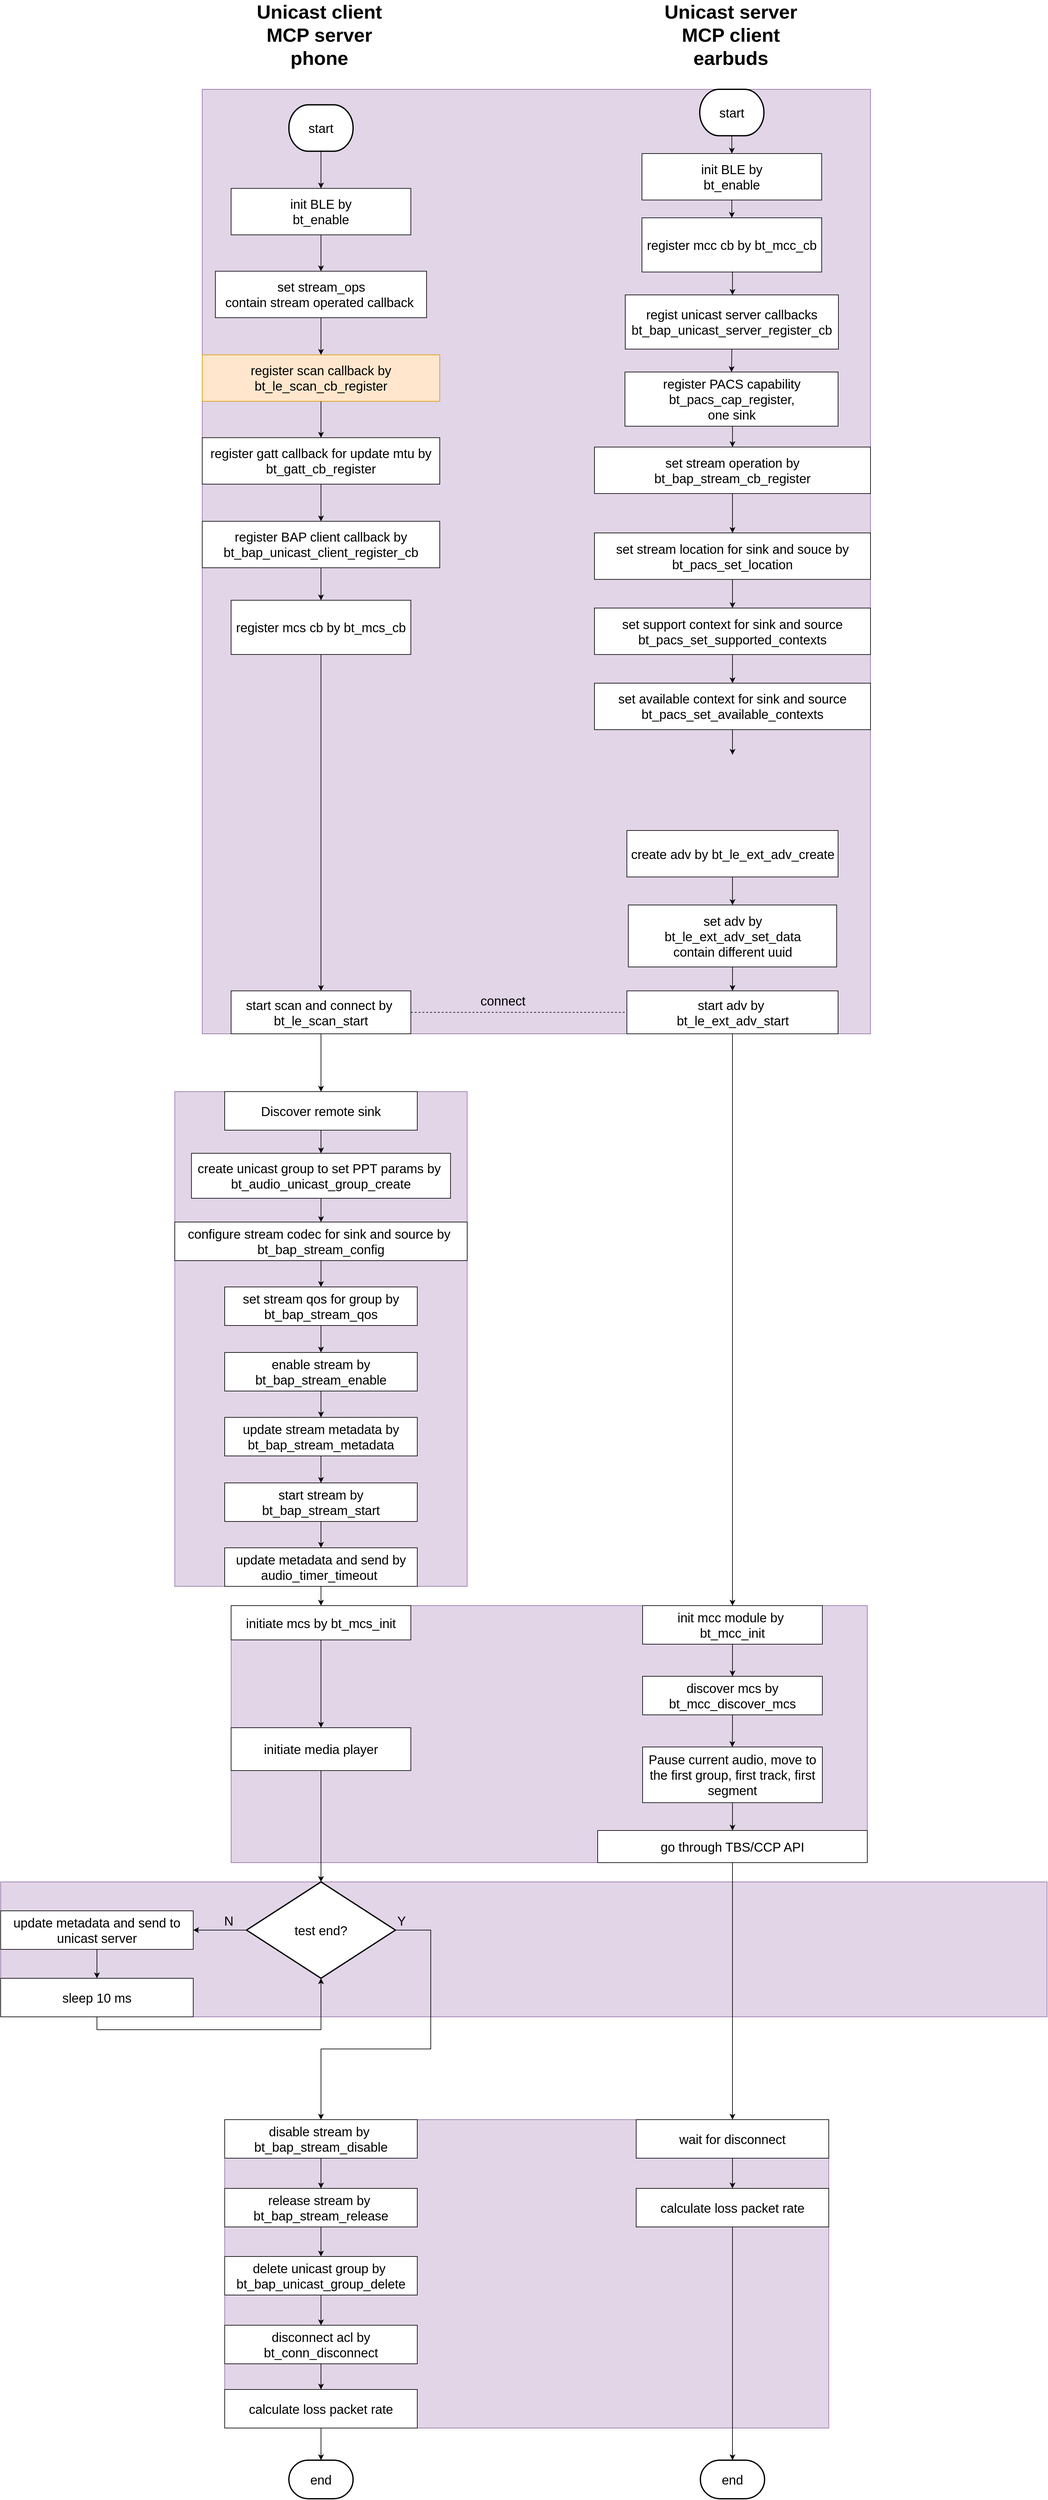 <mxfile version="13.0.3" type="device"><diagram id="6V0vG4a131WmX5Xf8ECd" name="Page-1"><mxGraphModel dx="541" dy="2125" grid="1" gridSize="10" guides="1" tooltips="1" connect="1" arrows="1" fold="1" page="1" pageScale="1" pageWidth="827" pageHeight="1169" math="0" shadow="0"><root><mxCell id="0"/><mxCell id="1" parent="0"/><mxCell id="rAM6rofMRzyBrqBFpTPd-2" value="&lt;b&gt;&lt;font style=&quot;font-size: 30px&quot;&gt;Unicast client&lt;br&gt;MCP server&lt;br&gt;phone&lt;br&gt;&lt;/font&gt;&lt;/b&gt;" style="text;html=1;align=center;verticalAlign=middle;resizable=0;points=[];autosize=1;fontSize=20;" parent="1" vertex="1"><mxGeometry x="414.5" y="-1150" width="210" height="90" as="geometry"/></mxCell><mxCell id="rAM6rofMRzyBrqBFpTPd-3" value="&lt;b&gt;&lt;font style=&quot;font-size: 30px&quot;&gt;Unicast server&lt;br&gt;MCP client&lt;br&gt;earbuds&lt;br&gt;&lt;/font&gt;&lt;/b&gt;" style="text;html=1;align=center;verticalAlign=middle;resizable=0;points=[];autosize=1;fontSize=20;" parent="1" vertex="1"><mxGeometry x="1050.5" y="-1150" width="220" height="90" as="geometry"/></mxCell><mxCell id="rAM6rofMRzyBrqBFpTPd-4" value="" style="edgeStyle=orthogonalEdgeStyle;rounded=0;orthogonalLoop=1;jettySize=auto;html=1;startArrow=none;startFill=0;endArrow=classic;endFill=1;fontSize=20;" parent="1" source="rAM6rofMRzyBrqBFpTPd-8" target="rAM6rofMRzyBrqBFpTPd-50" edge="1"><mxGeometry relative="1" as="geometry"/></mxCell><mxCell id="rAM6rofMRzyBrqBFpTPd-6" style="edgeStyle=orthogonalEdgeStyle;rounded=0;orthogonalLoop=1;jettySize=auto;html=1;exitX=0.5;exitY=1;exitDx=0;exitDy=0;entryX=0.5;entryY=0;entryDx=0;entryDy=0;startArrow=none;startFill=0;endArrow=classic;endFill=1;fontSize=20;" parent="1" source="rAM6rofMRzyBrqBFpTPd-9" target="rAM6rofMRzyBrqBFpTPd-78" edge="1"><mxGeometry relative="1" as="geometry"/></mxCell><mxCell id="rAM6rofMRzyBrqBFpTPd-7" value="" style="group;fillColor=#e1d5e7;strokeColor=#9673a6;" parent="1" vertex="1" connectable="0"><mxGeometry x="338" y="-1020" width="1041" height="1470" as="geometry"/></mxCell><mxCell id="rAM6rofMRzyBrqBFpTPd-8" value="start scan and connect by&amp;nbsp;&lt;br&gt;bt_le_scan_start" style="rounded=0;whiteSpace=wrap;html=1;fontSize=20;" parent="rAM6rofMRzyBrqBFpTPd-7" vertex="1"><mxGeometry x="45" y="1403.182" width="280" height="66.818" as="geometry"/></mxCell><mxCell id="rAM6rofMRzyBrqBFpTPd-9" value="start adv by&amp;nbsp;&lt;br&gt;bt_le_ext_adv_start" style="rounded=0;whiteSpace=wrap;html=1;fontSize=20;" parent="rAM6rofMRzyBrqBFpTPd-7" vertex="1"><mxGeometry x="661.5" y="1403.182" width="329" height="66.818" as="geometry"/></mxCell><mxCell id="rAM6rofMRzyBrqBFpTPd-10" value="" style="endArrow=none;dashed=1;html=1;entryX=0;entryY=0.5;entryDx=0;entryDy=0;" parent="rAM6rofMRzyBrqBFpTPd-7" source="rAM6rofMRzyBrqBFpTPd-8" target="rAM6rofMRzyBrqBFpTPd-9" edge="1"><mxGeometry width="50" height="50" relative="1" as="geometry"><mxPoint x="281.0" y="830.189" as="sourcePoint"/><mxPoint x="331.0" y="769.943" as="targetPoint"/></mxGeometry></mxCell><mxCell id="rAM6rofMRzyBrqBFpTPd-11" value="connect" style="text;html=1;align=center;verticalAlign=middle;resizable=0;points=[];autosize=1;fontSize=20;" parent="rAM6rofMRzyBrqBFpTPd-7" vertex="1"><mxGeometry x="423.0" y="1403.178" width="90" height="30" as="geometry"/></mxCell><mxCell id="rAM6rofMRzyBrqBFpTPd-12" value="" style="group" parent="rAM6rofMRzyBrqBFpTPd-7" vertex="1" connectable="0"><mxGeometry y="24.098" width="370.0" height="855.492" as="geometry"/></mxCell><mxCell id="rAM6rofMRzyBrqBFpTPd-13" value="register mcs cb by&amp;nbsp;bt_mcs_cb&lt;span style=&quot;font-family: monospace ; font-size: 0px&quot;&gt;%3CmxGraphModel%3E%3Croot%3E%3CmxCell%20id%3D%220%22%2F%3E%3CmxCell%20id%3D%221%22%20parent%3D%220%22%2F%3E%3CmxCell%20id%3D%222%22%20value%3D%22register%20connect%20cb%20by%26lt%3Bbr%26gt%3Bbt_conn_cb_register%22%20style%3D%22rounded%3D0%3BwhiteSpace%3Dwrap%3Bhtml%3D1%3BfontSize%3D20%3B%22%20vertex%3D%221%22%20parent%3D%221%22%3E%3CmxGeometry%20x%3D%221100%22%20y%3D%22190%22%20width%3D%22280%22%20height%3D%2270%22%20as%3D%22geometry%22%2F%3E%3C%2FmxCell%3E%3C%2Froot%3E%3C%2FmxGraphModel%3E&lt;/span&gt;" style="rounded=0;whiteSpace=wrap;html=1;fontSize=20;" parent="rAM6rofMRzyBrqBFpTPd-12" vertex="1"><mxGeometry x="45.0" y="771.148" width="280.0" height="84.344" as="geometry"/></mxCell><mxCell id="rAM6rofMRzyBrqBFpTPd-14" value="" style="edgeStyle=orthogonalEdgeStyle;rounded=0;orthogonalLoop=1;jettySize=auto;html=1;startArrow=none;startFill=0;endArrow=classic;endFill=1;fontSize=20;" parent="rAM6rofMRzyBrqBFpTPd-12" source="rAM6rofMRzyBrqBFpTPd-15" target="rAM6rofMRzyBrqBFpTPd-19" edge="1"><mxGeometry relative="1" as="geometry"/></mxCell><mxCell id="rAM6rofMRzyBrqBFpTPd-15" value="start" style="strokeWidth=2;html=1;shape=mxgraph.flowchart.terminator;whiteSpace=wrap;fontSize=20;" parent="rAM6rofMRzyBrqBFpTPd-12" vertex="1"><mxGeometry x="135.0" width="100.0" height="72.295" as="geometry"/></mxCell><mxCell id="rAM6rofMRzyBrqBFpTPd-16" value="" style="edgeStyle=orthogonalEdgeStyle;rounded=0;orthogonalLoop=1;jettySize=auto;html=1;startArrow=none;startFill=0;endArrow=classic;endFill=1;fontSize=20;" parent="rAM6rofMRzyBrqBFpTPd-12" source="rAM6rofMRzyBrqBFpTPd-17" target="rAM6rofMRzyBrqBFpTPd-23" edge="1"><mxGeometry relative="1" as="geometry"/></mxCell><mxCell id="rAM6rofMRzyBrqBFpTPd-17" value="register scan callback by&lt;br&gt;bt_le_scan_cb_register" style="rounded=0;whiteSpace=wrap;html=1;fontSize=20;fillColor=#ffe6cc;strokeColor=#d79b00;" parent="rAM6rofMRzyBrqBFpTPd-12" vertex="1"><mxGeometry x="9.592e-14" y="389.189" width="370.0" height="72.295" as="geometry"/></mxCell><mxCell id="rAM6rofMRzyBrqBFpTPd-18" value="" style="edgeStyle=orthogonalEdgeStyle;rounded=0;orthogonalLoop=1;jettySize=auto;html=1;startArrow=none;startFill=0;endArrow=classic;endFill=1;fontSize=20;" parent="rAM6rofMRzyBrqBFpTPd-12" source="rAM6rofMRzyBrqBFpTPd-19" target="rAM6rofMRzyBrqBFpTPd-21" edge="1"><mxGeometry relative="1" as="geometry"/></mxCell><mxCell id="rAM6rofMRzyBrqBFpTPd-19" value="init BLE by&lt;br&gt;bt_enable" style="rounded=0;whiteSpace=wrap;html=1;fontSize=20;" parent="rAM6rofMRzyBrqBFpTPd-12" vertex="1"><mxGeometry x="45.0" y="130.131" width="280.0" height="72.295" as="geometry"/></mxCell><mxCell id="rAM6rofMRzyBrqBFpTPd-20" value="" style="edgeStyle=orthogonalEdgeStyle;rounded=0;orthogonalLoop=1;jettySize=auto;html=1;startArrow=none;startFill=0;endArrow=classic;endFill=1;fontSize=20;" parent="rAM6rofMRzyBrqBFpTPd-12" source="rAM6rofMRzyBrqBFpTPd-21" target="rAM6rofMRzyBrqBFpTPd-17" edge="1"><mxGeometry relative="1" as="geometry"/></mxCell><mxCell id="rAM6rofMRzyBrqBFpTPd-21" value="set stream_ops&lt;br&gt;contain stream operated callback&amp;nbsp;" style="rounded=0;whiteSpace=wrap;html=1;fontSize=20;" parent="rAM6rofMRzyBrqBFpTPd-12" vertex="1"><mxGeometry x="20.5" y="259.057" width="329.0" height="72.295" as="geometry"/></mxCell><mxCell id="rAM6rofMRzyBrqBFpTPd-22" value="" style="edgeStyle=orthogonalEdgeStyle;rounded=0;orthogonalLoop=1;jettySize=auto;html=1;startArrow=none;startFill=0;endArrow=classic;endFill=1;fontSize=20;" parent="rAM6rofMRzyBrqBFpTPd-12" source="rAM6rofMRzyBrqBFpTPd-23" target="rAM6rofMRzyBrqBFpTPd-25" edge="1"><mxGeometry relative="1" as="geometry"/></mxCell><mxCell id="rAM6rofMRzyBrqBFpTPd-23" value="register gatt callback for update mtu by&lt;br&gt;bt_gatt_cb_register" style="rounded=0;whiteSpace=wrap;html=1;fontSize=20;" parent="rAM6rofMRzyBrqBFpTPd-12" vertex="1"><mxGeometry x="9.592e-14" y="518.115" width="370.0" height="72.295" as="geometry"/></mxCell><mxCell id="rAM6rofMRzyBrqBFpTPd-24" value="" style="edgeStyle=orthogonalEdgeStyle;rounded=0;orthogonalLoop=1;jettySize=auto;html=1;startArrow=none;startFill=0;endArrow=classic;endFill=1;fontSize=20;" parent="rAM6rofMRzyBrqBFpTPd-12" source="rAM6rofMRzyBrqBFpTPd-25" target="rAM6rofMRzyBrqBFpTPd-13" edge="1"><mxGeometry relative="1" as="geometry"/></mxCell><mxCell id="rAM6rofMRzyBrqBFpTPd-25" value="register BAP client callback by&lt;br&gt;bt_bap_unicast_client_register_cb" style="rounded=0;whiteSpace=wrap;html=1;fontSize=20;" parent="rAM6rofMRzyBrqBFpTPd-12" vertex="1"><mxGeometry y="648.246" width="370.0" height="72.295" as="geometry"/></mxCell><mxCell id="rAM6rofMRzyBrqBFpTPd-26" value="init BLE by&lt;br&gt;bt_enable" style="rounded=0;whiteSpace=wrap;html=1;fontSize=20;" parent="rAM6rofMRzyBrqBFpTPd-7" vertex="1"><mxGeometry x="685" y="99.996" width="280.0" height="72.295" as="geometry"/></mxCell><mxCell id="rAM6rofMRzyBrqBFpTPd-27" value="register mcc cb by&amp;nbsp;bt_mcc_cb&lt;span style=&quot;font-family: monospace ; font-size: 0px&quot;&gt;%3CmxGraphModel%3E%3Croot%3E%3CmxCell%20id%3D%220%22%2F%3E%3CmxCell%20id%3D%221%22%20parent%3D%220%22%2F%3E%3CmxCell%20id%3D%222%22%20value%3D%22register%20connect%20cb%20by%26lt%3Bbr%26gt%3Bbt_conn_cb_register%22%20style%3D%22rounded%3D0%3BwhiteSpace%3Dwrap%3Bhtml%3D1%3BfontSize%3D20%3B%22%20vertex%3D%221%22%20parent%3D%221%22%3E%3CmxGeometry%20x%3D%221100%22%20y%3D%22190%22%20width%3D%22280%22%20height%3D%2270%22%20as%3D%22geometry%22%2F%3E%3C%2FmxCell%3E%3C%2Froot%3E%3C%2FmxGraphModel%3E&lt;/span&gt;" style="rounded=0;whiteSpace=wrap;html=1;fontSize=20;" parent="rAM6rofMRzyBrqBFpTPd-7" vertex="1"><mxGeometry x="685.0" y="200.003" width="280.0" height="84.344" as="geometry"/></mxCell><mxCell id="rAM6rofMRzyBrqBFpTPd-28" value="" style="edgeStyle=orthogonalEdgeStyle;rounded=0;orthogonalLoop=1;jettySize=auto;html=1;startArrow=none;startFill=0;endArrow=classic;endFill=1;fontSize=20;" parent="rAM6rofMRzyBrqBFpTPd-7" source="rAM6rofMRzyBrqBFpTPd-26" target="rAM6rofMRzyBrqBFpTPd-27" edge="1"><mxGeometry relative="1" as="geometry"/></mxCell><mxCell id="rAM6rofMRzyBrqBFpTPd-29" value="" style="edgeStyle=orthogonalEdgeStyle;rounded=0;orthogonalLoop=1;jettySize=auto;html=1;startArrow=none;startFill=0;endArrow=classic;endFill=1;fontSize=20;" parent="rAM6rofMRzyBrqBFpTPd-7" source="rAM6rofMRzyBrqBFpTPd-30" target="rAM6rofMRzyBrqBFpTPd-26" edge="1"><mxGeometry relative="1" as="geometry"/></mxCell><mxCell id="rAM6rofMRzyBrqBFpTPd-30" value="start" style="strokeWidth=2;html=1;shape=mxgraph.flowchart.terminator;whiteSpace=wrap;fontSize=20;" parent="rAM6rofMRzyBrqBFpTPd-7" vertex="1"><mxGeometry x="775.0" width="100.0" height="72.295" as="geometry"/></mxCell><mxCell id="rAM6rofMRzyBrqBFpTPd-31" value="set stream location for sink and souce by&lt;br&gt;bt_pacs_set_location" style="rounded=0;whiteSpace=wrap;html=1;fontSize=20;" parent="rAM6rofMRzyBrqBFpTPd-7" vertex="1"><mxGeometry x="611" y="690.453" width="430.0" height="72.295" as="geometry"/></mxCell><mxCell id="rAM6rofMRzyBrqBFpTPd-32" value="set support context for sink and source&lt;br&gt;bt_pacs_set_supported_contexts" style="rounded=0;whiteSpace=wrap;html=1;fontSize=20;" parent="rAM6rofMRzyBrqBFpTPd-7" vertex="1"><mxGeometry x="611" y="807.39" width="430.0" height="72.295" as="geometry"/></mxCell><mxCell id="rAM6rofMRzyBrqBFpTPd-33" value="" style="edgeStyle=orthogonalEdgeStyle;rounded=0;orthogonalLoop=1;jettySize=auto;html=1;startArrow=none;startFill=0;endArrow=classic;endFill=1;fontSize=20;" parent="rAM6rofMRzyBrqBFpTPd-7" source="rAM6rofMRzyBrqBFpTPd-31" target="rAM6rofMRzyBrqBFpTPd-32" edge="1"><mxGeometry relative="1" as="geometry"/></mxCell><mxCell id="rAM6rofMRzyBrqBFpTPd-35" value="create adv by bt_le_ext_adv_create" style="rounded=0;whiteSpace=wrap;html=1;fontSize=20;" parent="rAM6rofMRzyBrqBFpTPd-7" vertex="1"><mxGeometry x="661.5" y="1153.584" width="329.0" height="72.295" as="geometry"/></mxCell><mxCell id="rAM6rofMRzyBrqBFpTPd-37" value="" style="edgeStyle=orthogonalEdgeStyle;rounded=0;orthogonalLoop=1;jettySize=auto;html=1;startArrow=none;startFill=0;endArrow=classic;endFill=1;fontSize=20;" parent="rAM6rofMRzyBrqBFpTPd-7" source="rAM6rofMRzyBrqBFpTPd-38" target="rAM6rofMRzyBrqBFpTPd-9" edge="1"><mxGeometry relative="1" as="geometry"/></mxCell><mxCell id="rAM6rofMRzyBrqBFpTPd-38" value="set adv by&lt;br&gt;bt_le_ext_adv_set_data&lt;br&gt;contain different uuid" style="rounded=0;whiteSpace=wrap;html=1;fontSize=20;" parent="rAM6rofMRzyBrqBFpTPd-7" vertex="1"><mxGeometry x="663.75" y="1269.541" width="324.5" height="96.393" as="geometry"/></mxCell><mxCell id="rAM6rofMRzyBrqBFpTPd-39" value="" style="edgeStyle=orthogonalEdgeStyle;rounded=0;orthogonalLoop=1;jettySize=auto;html=1;startArrow=none;startFill=0;endArrow=classic;endFill=1;fontSize=20;" parent="rAM6rofMRzyBrqBFpTPd-7" source="rAM6rofMRzyBrqBFpTPd-35" target="rAM6rofMRzyBrqBFpTPd-38" edge="1"><mxGeometry relative="1" as="geometry"/></mxCell><mxCell id="rAM6rofMRzyBrqBFpTPd-40" value="regist unicast server callbacks&lt;br&gt;bt_bap_unicast_server_register_cb" style="rounded=0;whiteSpace=wrap;html=1;fontSize=20;" parent="rAM6rofMRzyBrqBFpTPd-7" vertex="1"><mxGeometry x="659.0" y="319.996" width="332.0" height="84.344" as="geometry"/></mxCell><mxCell id="rAM6rofMRzyBrqBFpTPd-42" value="" style="edgeStyle=orthogonalEdgeStyle;rounded=0;orthogonalLoop=1;jettySize=auto;html=1;startArrow=none;startFill=0;endArrow=classic;endFill=1;fontSize=20;" parent="rAM6rofMRzyBrqBFpTPd-7" source="rAM6rofMRzyBrqBFpTPd-43" edge="1"><mxGeometry relative="1" as="geometry"><mxPoint x="826" y="1035.687" as="targetPoint"/></mxGeometry></mxCell><mxCell id="rAM6rofMRzyBrqBFpTPd-43" value="set available context for sink and source&lt;br&gt;bt_pacs_set_available_contexts" style="rounded=0;whiteSpace=wrap;html=1;fontSize=20;" parent="rAM6rofMRzyBrqBFpTPd-7" vertex="1"><mxGeometry x="611" y="924.318" width="430.0" height="72.295" as="geometry"/></mxCell><mxCell id="rAM6rofMRzyBrqBFpTPd-44" value="" style="edgeStyle=orthogonalEdgeStyle;rounded=0;orthogonalLoop=1;jettySize=auto;html=1;startArrow=none;startFill=0;endArrow=classic;endFill=1;fontSize=20;" parent="rAM6rofMRzyBrqBFpTPd-7" source="rAM6rofMRzyBrqBFpTPd-32" target="rAM6rofMRzyBrqBFpTPd-43" edge="1"><mxGeometry relative="1" as="geometry"/></mxCell><mxCell id="rAM6rofMRzyBrqBFpTPd-45" value="" style="edgeStyle=orthogonalEdgeStyle;rounded=0;orthogonalLoop=1;jettySize=auto;html=1;startArrow=none;startFill=0;endArrow=classic;endFill=1;fontSize=20;" parent="rAM6rofMRzyBrqBFpTPd-7" source="rAM6rofMRzyBrqBFpTPd-46" target="rAM6rofMRzyBrqBFpTPd-31" edge="1"><mxGeometry relative="1" as="geometry"/></mxCell><mxCell id="rAM6rofMRzyBrqBFpTPd-46" value="set stream operation by&lt;br&gt;bt_bap_stream_cb_register" style="rounded=0;whiteSpace=wrap;html=1;fontSize=20;" parent="rAM6rofMRzyBrqBFpTPd-7" vertex="1"><mxGeometry x="611" y="556.821" width="430.0" height="72.295" as="geometry"/></mxCell><mxCell id="rAM6rofMRzyBrqBFpTPd-48" style="edgeStyle=orthogonalEdgeStyle;rounded=0;orthogonalLoop=1;jettySize=auto;html=1;entryX=0.5;entryY=0;entryDx=0;entryDy=0;startArrow=none;startFill=0;endArrow=classic;endFill=1;fontSize=20;" parent="rAM6rofMRzyBrqBFpTPd-7" source="rAM6rofMRzyBrqBFpTPd-13" target="rAM6rofMRzyBrqBFpTPd-8" edge="1"><mxGeometry relative="1" as="geometry"/></mxCell><mxCell id="0F350DFxm7mKAjNofVzn-2" style="edgeStyle=orthogonalEdgeStyle;rounded=0;orthogonalLoop=1;jettySize=auto;html=1;exitX=0.5;exitY=1;exitDx=0;exitDy=0;entryX=0.5;entryY=0;entryDx=0;entryDy=0;" edge="1" parent="rAM6rofMRzyBrqBFpTPd-7" source="rAM6rofMRzyBrqBFpTPd-164" target="rAM6rofMRzyBrqBFpTPd-46"><mxGeometry relative="1" as="geometry"/></mxCell><mxCell id="rAM6rofMRzyBrqBFpTPd-164" value="register PACS capability&lt;br&gt;bt_pacs_cap_register,&lt;br&gt;one sink" style="rounded=0;whiteSpace=wrap;html=1;fontSize=20;" parent="rAM6rofMRzyBrqBFpTPd-7" vertex="1"><mxGeometry x="658.5" y="440.005" width="332.0" height="84.344" as="geometry"/></mxCell><mxCell id="rAM6rofMRzyBrqBFpTPd-49" value="" style="group;fillColor=#e1d5e7;strokeColor=#9673a6;" parent="1" vertex="1" connectable="0"><mxGeometry x="295.25" y="540" width="455.5" height="770" as="geometry"/></mxCell><mxCell id="rAM6rofMRzyBrqBFpTPd-50" value="&lt;span style=&quot;text-align: left&quot;&gt;Discover remote sink&lt;br&gt;&lt;/span&gt;" style="rounded=0;whiteSpace=wrap;html=1;fontSize=20;" parent="rAM6rofMRzyBrqBFpTPd-49" vertex="1"><mxGeometry x="77.75" width="300" height="60" as="geometry"/></mxCell><mxCell id="rAM6rofMRzyBrqBFpTPd-51" value="&lt;span style=&quot;text-align: left&quot;&gt;configure stream codec for sink and source by&amp;nbsp;&lt;br&gt;bt_bap_stream_config&lt;br&gt;&lt;/span&gt;" style="rounded=0;whiteSpace=wrap;html=1;fontSize=20;" parent="rAM6rofMRzyBrqBFpTPd-49" vertex="1"><mxGeometry y="203" width="455.5" height="60" as="geometry"/></mxCell><mxCell id="rAM6rofMRzyBrqBFpTPd-52" value="" style="edgeStyle=orthogonalEdgeStyle;rounded=0;orthogonalLoop=1;jettySize=auto;html=1;startArrow=none;startFill=0;endArrow=classic;endFill=1;fontSize=20;" parent="rAM6rofMRzyBrqBFpTPd-49" source="rAM6rofMRzyBrqBFpTPd-53" target="rAM6rofMRzyBrqBFpTPd-51" edge="1"><mxGeometry relative="1" as="geometry"/></mxCell><mxCell id="rAM6rofMRzyBrqBFpTPd-53" value="&lt;span style=&quot;text-align: left&quot;&gt;create unicast group to set PPT params by&amp;nbsp;&lt;br&gt;bt_audio_unicast_group_create&lt;br&gt;&lt;/span&gt;" style="rounded=0;whiteSpace=wrap;html=1;fontSize=20;" parent="rAM6rofMRzyBrqBFpTPd-49" vertex="1"><mxGeometry x="26.0" y="96" width="403.5" height="70" as="geometry"/></mxCell><mxCell id="rAM6rofMRzyBrqBFpTPd-54" value="" style="edgeStyle=orthogonalEdgeStyle;rounded=0;orthogonalLoop=1;jettySize=auto;html=1;startArrow=none;startFill=0;endArrow=classic;endFill=1;fontSize=20;" parent="rAM6rofMRzyBrqBFpTPd-49" source="rAM6rofMRzyBrqBFpTPd-50" target="rAM6rofMRzyBrqBFpTPd-53" edge="1"><mxGeometry relative="1" as="geometry"/></mxCell><mxCell id="rAM6rofMRzyBrqBFpTPd-55" value="&lt;span style=&quot;text-align: left&quot;&gt;set stream qos for group by&lt;br&gt;bt_bap_stream_qos&lt;br&gt;&lt;/span&gt;" style="rounded=0;whiteSpace=wrap;html=1;fontSize=20;" parent="rAM6rofMRzyBrqBFpTPd-49" vertex="1"><mxGeometry x="77.75" y="304" width="300" height="60" as="geometry"/></mxCell><mxCell id="rAM6rofMRzyBrqBFpTPd-56" value="" style="edgeStyle=orthogonalEdgeStyle;rounded=0;orthogonalLoop=1;jettySize=auto;html=1;startArrow=none;startFill=0;endArrow=classic;endFill=1;fontSize=20;" parent="rAM6rofMRzyBrqBFpTPd-49" source="rAM6rofMRzyBrqBFpTPd-51" target="rAM6rofMRzyBrqBFpTPd-55" edge="1"><mxGeometry relative="1" as="geometry"/></mxCell><mxCell id="rAM6rofMRzyBrqBFpTPd-57" value="&lt;span style=&quot;text-align: left&quot;&gt;enable stream by&lt;br&gt;bt_bap_stream_enable&lt;br&gt;&lt;/span&gt;" style="rounded=0;whiteSpace=wrap;html=1;fontSize=20;" parent="rAM6rofMRzyBrqBFpTPd-49" vertex="1"><mxGeometry x="77.75" y="406" width="300" height="60" as="geometry"/></mxCell><mxCell id="rAM6rofMRzyBrqBFpTPd-58" value="" style="edgeStyle=orthogonalEdgeStyle;rounded=0;orthogonalLoop=1;jettySize=auto;html=1;startArrow=none;startFill=0;endArrow=classic;endFill=1;fontSize=20;" parent="rAM6rofMRzyBrqBFpTPd-49" source="rAM6rofMRzyBrqBFpTPd-55" target="rAM6rofMRzyBrqBFpTPd-57" edge="1"><mxGeometry relative="1" as="geometry"/></mxCell><mxCell id="rAM6rofMRzyBrqBFpTPd-59" value="&lt;span style=&quot;text-align: left&quot;&gt;start stream by&lt;br&gt;bt_bap_stream_start&lt;br&gt;&lt;/span&gt;" style="rounded=0;whiteSpace=wrap;html=1;fontSize=20;" parent="rAM6rofMRzyBrqBFpTPd-49" vertex="1"><mxGeometry x="77.75" y="609" width="300" height="60" as="geometry"/></mxCell><mxCell id="rAM6rofMRzyBrqBFpTPd-60" value="&lt;span style=&quot;text-align: left&quot;&gt;update metadata and send by&lt;br&gt;audio_timer_timeout&amp;nbsp;&lt;br&gt;&lt;/span&gt;" style="rounded=0;whiteSpace=wrap;html=1;fontSize=20;" parent="rAM6rofMRzyBrqBFpTPd-49" vertex="1"><mxGeometry x="77.75" y="710" width="300" height="60" as="geometry"/></mxCell><mxCell id="rAM6rofMRzyBrqBFpTPd-61" value="" style="edgeStyle=orthogonalEdgeStyle;rounded=0;orthogonalLoop=1;jettySize=auto;html=1;startArrow=none;startFill=0;endArrow=classic;endFill=1;fontSize=20;" parent="rAM6rofMRzyBrqBFpTPd-49" source="rAM6rofMRzyBrqBFpTPd-59" target="rAM6rofMRzyBrqBFpTPd-60" edge="1"><mxGeometry relative="1" as="geometry"/></mxCell><mxCell id="rAM6rofMRzyBrqBFpTPd-62" value="" style="edgeStyle=orthogonalEdgeStyle;rounded=0;orthogonalLoop=1;jettySize=auto;html=1;startArrow=none;startFill=0;endArrow=classic;endFill=1;fontSize=20;" parent="rAM6rofMRzyBrqBFpTPd-49" source="rAM6rofMRzyBrqBFpTPd-63" target="rAM6rofMRzyBrqBFpTPd-59" edge="1"><mxGeometry relative="1" as="geometry"/></mxCell><mxCell id="rAM6rofMRzyBrqBFpTPd-63" value="&lt;span style=&quot;text-align: left&quot;&gt;update stream metadata by&lt;br&gt;bt_bap_stream_metadata&lt;br&gt;&lt;/span&gt;" style="rounded=0;whiteSpace=wrap;html=1;fontSize=20;" parent="rAM6rofMRzyBrqBFpTPd-49" vertex="1"><mxGeometry x="77.75" y="507" width="300" height="60" as="geometry"/></mxCell><mxCell id="rAM6rofMRzyBrqBFpTPd-64" value="" style="edgeStyle=orthogonalEdgeStyle;rounded=0;orthogonalLoop=1;jettySize=auto;html=1;startArrow=none;startFill=0;endArrow=classic;endFill=1;fontSize=20;" parent="rAM6rofMRzyBrqBFpTPd-49" source="rAM6rofMRzyBrqBFpTPd-57" target="rAM6rofMRzyBrqBFpTPd-63" edge="1"><mxGeometry relative="1" as="geometry"/></mxCell><mxCell id="rAM6rofMRzyBrqBFpTPd-65" value="" style="group;fillColor=#e1d5e7;strokeColor=#9673a6;" parent="1" vertex="1" connectable="0"><mxGeometry x="383" y="1340" width="991" height="400" as="geometry"/></mxCell><mxCell id="rAM6rofMRzyBrqBFpTPd-66" value="go through TBS/CCP API" style="rounded=0;whiteSpace=wrap;html=1;fontSize=20;" parent="rAM6rofMRzyBrqBFpTPd-65" vertex="1"><mxGeometry x="571" y="350" width="420" height="50" as="geometry"/></mxCell><mxCell id="Aswp4tk90iTM3EEN84Lo-8" style="edgeStyle=orthogonalEdgeStyle;rounded=0;orthogonalLoop=1;jettySize=auto;html=1;exitX=0.5;exitY=1;exitDx=0;exitDy=0;entryX=0.5;entryY=0;entryDx=0;entryDy=0;" parent="rAM6rofMRzyBrqBFpTPd-65" source="rAM6rofMRzyBrqBFpTPd-78" target="Aswp4tk90iTM3EEN84Lo-7" edge="1"><mxGeometry relative="1" as="geometry"/></mxCell><mxCell id="rAM6rofMRzyBrqBFpTPd-78" value="init mcc module by&amp;nbsp;&lt;br&gt;bt_mcc_init" style="rounded=0;whiteSpace=wrap;html=1;fontSize=20;" parent="rAM6rofMRzyBrqBFpTPd-65" vertex="1"><mxGeometry x="641" width="280" height="60" as="geometry"/></mxCell><mxCell id="rAM6rofMRzyBrqBFpTPd-79" value="&lt;font style=&quot;font-size: 20px&quot;&gt;Pause current audio, move to the first group, first track, first segment&lt;/font&gt;" style="rounded=0;whiteSpace=wrap;html=1;fontSize=20;" parent="rAM6rofMRzyBrqBFpTPd-65" vertex="1"><mxGeometry x="641" y="220" width="280" height="86.67" as="geometry"/></mxCell><mxCell id="rAM6rofMRzyBrqBFpTPd-80" style="edgeStyle=orthogonalEdgeStyle;rounded=0;orthogonalLoop=1;jettySize=auto;html=1;exitX=0.5;exitY=1;exitDx=0;exitDy=0;startArrow=none;startFill=0;endArrow=classic;endFill=1;fontSize=20;entryX=0.5;entryY=0;entryDx=0;entryDy=0;" parent="rAM6rofMRzyBrqBFpTPd-65" source="rAM6rofMRzyBrqBFpTPd-79" target="rAM6rofMRzyBrqBFpTPd-66" edge="1"><mxGeometry relative="1" as="geometry"><mxPoint x="781" y="320" as="targetPoint"/></mxGeometry></mxCell><mxCell id="dhZa-bIUfFXQxmS5I8b3-2" value="initiate media player" style="rounded=0;whiteSpace=wrap;html=1;fontSize=20;" parent="rAM6rofMRzyBrqBFpTPd-65" vertex="1"><mxGeometry y="190" width="280" height="66.67" as="geometry"/></mxCell><mxCell id="Aswp4tk90iTM3EEN84Lo-7" value="discover mcs by&lt;br&gt;&lt;font style=&quot;font-size: 20px&quot;&gt;bt_mcc_discover_mcs&lt;/font&gt;" style="rounded=0;whiteSpace=wrap;html=1;fontSize=20;" parent="rAM6rofMRzyBrqBFpTPd-65" vertex="1"><mxGeometry x="641" y="110" width="280" height="60" as="geometry"/></mxCell><mxCell id="Aswp4tk90iTM3EEN84Lo-12" style="edgeStyle=orthogonalEdgeStyle;rounded=0;orthogonalLoop=1;jettySize=auto;html=1;entryX=0.5;entryY=0;entryDx=0;entryDy=0;" parent="rAM6rofMRzyBrqBFpTPd-65" source="Aswp4tk90iTM3EEN84Lo-10" target="dhZa-bIUfFXQxmS5I8b3-2" edge="1"><mxGeometry relative="1" as="geometry"/></mxCell><mxCell id="Aswp4tk90iTM3EEN84Lo-10" value="initiate mcs by bt_mcs_init" style="rounded=0;whiteSpace=wrap;html=1;fontSize=20;" parent="rAM6rofMRzyBrqBFpTPd-65" vertex="1"><mxGeometry width="280" height="53.33" as="geometry"/></mxCell><mxCell id="rAM6rofMRzyBrqBFpTPd-87" value="" style="group;fillColor=#e1d5e7;strokeColor=#9673a6;" parent="1" vertex="1" connectable="0"><mxGeometry x="24.0" y="1770" width="1630.0" height="210" as="geometry"/></mxCell><mxCell id="rAM6rofMRzyBrqBFpTPd-88" value="&lt;span style=&quot;text-align: left&quot;&gt;update metadata and send to unicast server&lt;br&gt;&lt;/span&gt;" style="rounded=0;whiteSpace=wrap;html=1;fontSize=20;" parent="rAM6rofMRzyBrqBFpTPd-87" vertex="1"><mxGeometry y="45" width="300" height="60" as="geometry"/></mxCell><mxCell id="rAM6rofMRzyBrqBFpTPd-89" value="" style="edgeStyle=orthogonalEdgeStyle;rounded=0;orthogonalLoop=1;jettySize=auto;html=1;startArrow=none;startFill=0;endArrow=classic;endFill=1;fontSize=20;" parent="rAM6rofMRzyBrqBFpTPd-87" source="rAM6rofMRzyBrqBFpTPd-90" target="rAM6rofMRzyBrqBFpTPd-88" edge="1"><mxGeometry relative="1" as="geometry"/></mxCell><mxCell id="rAM6rofMRzyBrqBFpTPd-90" value="test end?" style="strokeWidth=2;html=1;shape=mxgraph.flowchart.decision;whiteSpace=wrap;fontSize=20;" parent="rAM6rofMRzyBrqBFpTPd-87" vertex="1"><mxGeometry x="383.0" width="232" height="150" as="geometry"/></mxCell><mxCell id="rAM6rofMRzyBrqBFpTPd-91" style="edgeStyle=orthogonalEdgeStyle;rounded=0;orthogonalLoop=1;jettySize=auto;html=1;exitX=0.5;exitY=1;exitDx=0;exitDy=0;entryX=0.5;entryY=1;entryDx=0;entryDy=0;entryPerimeter=0;startArrow=none;startFill=0;endArrow=classic;endFill=1;fontSize=20;" parent="rAM6rofMRzyBrqBFpTPd-87" source="rAM6rofMRzyBrqBFpTPd-92" target="rAM6rofMRzyBrqBFpTPd-90" edge="1"><mxGeometry relative="1" as="geometry"/></mxCell><mxCell id="rAM6rofMRzyBrqBFpTPd-92" value="&lt;span style=&quot;text-align: left&quot;&gt;sleep 10 ms&lt;br&gt;&lt;/span&gt;" style="rounded=0;whiteSpace=wrap;html=1;fontSize=20;" parent="rAM6rofMRzyBrqBFpTPd-87" vertex="1"><mxGeometry x="2.274e-13" y="150" width="300" height="60" as="geometry"/></mxCell><mxCell id="rAM6rofMRzyBrqBFpTPd-93" value="" style="edgeStyle=orthogonalEdgeStyle;rounded=0;orthogonalLoop=1;jettySize=auto;html=1;startArrow=none;startFill=0;endArrow=classic;endFill=1;fontSize=20;" parent="rAM6rofMRzyBrqBFpTPd-87" source="rAM6rofMRzyBrqBFpTPd-88" target="rAM6rofMRzyBrqBFpTPd-92" edge="1"><mxGeometry relative="1" as="geometry"/></mxCell><mxCell id="rAM6rofMRzyBrqBFpTPd-94" value="Y" style="text;html=1;align=center;verticalAlign=middle;resizable=0;points=[];autosize=1;fontSize=20;" parent="rAM6rofMRzyBrqBFpTPd-87" vertex="1"><mxGeometry x="609" y="45" width="30" height="30" as="geometry"/></mxCell><mxCell id="rAM6rofMRzyBrqBFpTPd-95" value="N" style="text;html=1;align=center;verticalAlign=middle;resizable=0;points=[];autosize=1;fontSize=20;" parent="rAM6rofMRzyBrqBFpTPd-87" vertex="1"><mxGeometry x="340" y="45" width="30" height="30" as="geometry"/></mxCell><mxCell id="rAM6rofMRzyBrqBFpTPd-104" value="end" style="strokeWidth=2;html=1;shape=mxgraph.flowchart.terminator;whiteSpace=wrap;fontSize=20;" parent="1" vertex="1"><mxGeometry x="473" y="2670" width="100" height="60" as="geometry"/></mxCell><mxCell id="rAM6rofMRzyBrqBFpTPd-105" value="" style="edgeStyle=orthogonalEdgeStyle;rounded=0;orthogonalLoop=1;jettySize=auto;html=1;startArrow=none;startFill=0;endArrow=classic;endFill=1;fontSize=20;" parent="1" source="rAM6rofMRzyBrqBFpTPd-108" target="rAM6rofMRzyBrqBFpTPd-104" edge="1"><mxGeometry relative="1" as="geometry"/></mxCell><mxCell id="rAM6rofMRzyBrqBFpTPd-106" value="end" style="strokeWidth=2;html=1;shape=mxgraph.flowchart.terminator;whiteSpace=wrap;fontSize=20;" parent="1" vertex="1"><mxGeometry x="1114" y="2670" width="100" height="60" as="geometry"/></mxCell><mxCell id="rAM6rofMRzyBrqBFpTPd-107" value="" style="group;fillColor=#e1d5e7;strokeColor=#9673a6;" parent="1" vertex="1" connectable="0"><mxGeometry x="373.0" y="2140" width="941" height="480" as="geometry"/></mxCell><mxCell id="rAM6rofMRzyBrqBFpTPd-108" value="&lt;span style=&quot;text-align: left&quot;&gt;calculate loss packet rate&lt;br&gt;&lt;/span&gt;" style="rounded=0;whiteSpace=wrap;html=1;fontSize=20;" parent="rAM6rofMRzyBrqBFpTPd-107" vertex="1"><mxGeometry y="420" width="300" height="60" as="geometry"/></mxCell><mxCell id="rAM6rofMRzyBrqBFpTPd-109" value="" style="edgeStyle=orthogonalEdgeStyle;rounded=0;orthogonalLoop=1;jettySize=auto;html=1;startArrow=none;startFill=0;endArrow=classic;endFill=1;fontSize=20;" parent="rAM6rofMRzyBrqBFpTPd-107" source="rAM6rofMRzyBrqBFpTPd-115" target="rAM6rofMRzyBrqBFpTPd-108" edge="1"><mxGeometry relative="1" as="geometry"/></mxCell><mxCell id="rAM6rofMRzyBrqBFpTPd-110" value="&lt;span style=&quot;text-align: left&quot;&gt;disable stream by&amp;nbsp;&lt;br&gt;bt_bap_stream_disable&lt;br&gt;&lt;/span&gt;" style="rounded=0;whiteSpace=wrap;html=1;fontSize=20;" parent="rAM6rofMRzyBrqBFpTPd-107" vertex="1"><mxGeometry x="8.527e-14" width="300" height="60" as="geometry"/></mxCell><mxCell id="rAM6rofMRzyBrqBFpTPd-111" value="&lt;span style=&quot;text-align: left&quot;&gt;release stream by&amp;nbsp;&lt;br&gt;bt_bap_stream_release&lt;br&gt;&lt;/span&gt;" style="rounded=0;whiteSpace=wrap;html=1;fontSize=20;" parent="rAM6rofMRzyBrqBFpTPd-107" vertex="1"><mxGeometry x="1.279e-13" y="107" width="300" height="60" as="geometry"/></mxCell><mxCell id="rAM6rofMRzyBrqBFpTPd-112" value="" style="edgeStyle=orthogonalEdgeStyle;rounded=0;orthogonalLoop=1;jettySize=auto;html=1;startArrow=none;startFill=0;endArrow=classic;endFill=1;fontSize=20;" parent="rAM6rofMRzyBrqBFpTPd-107" source="rAM6rofMRzyBrqBFpTPd-110" target="rAM6rofMRzyBrqBFpTPd-111" edge="1"><mxGeometry relative="1" as="geometry"/></mxCell><mxCell id="rAM6rofMRzyBrqBFpTPd-113" value="&lt;span style=&quot;text-align: left&quot;&gt;delete unicast group by&amp;nbsp;&lt;br&gt;bt_bap_unicast_group_delete&lt;br&gt;&lt;/span&gt;" style="rounded=0;whiteSpace=wrap;html=1;fontSize=20;" parent="rAM6rofMRzyBrqBFpTPd-107" vertex="1"><mxGeometry x="1.279e-13" y="213" width="300" height="60" as="geometry"/></mxCell><mxCell id="rAM6rofMRzyBrqBFpTPd-114" value="" style="edgeStyle=orthogonalEdgeStyle;rounded=0;orthogonalLoop=1;jettySize=auto;html=1;startArrow=none;startFill=0;endArrow=classic;endFill=1;fontSize=20;" parent="rAM6rofMRzyBrqBFpTPd-107" source="rAM6rofMRzyBrqBFpTPd-111" target="rAM6rofMRzyBrqBFpTPd-113" edge="1"><mxGeometry relative="1" as="geometry"/></mxCell><mxCell id="rAM6rofMRzyBrqBFpTPd-115" value="&lt;span style=&quot;text-align: left&quot;&gt;disconnect acl by&lt;br&gt;bt_conn_disconnect&lt;/span&gt;&lt;font face=&quot;monospace&quot;&gt;&lt;span style=&quot;font-size: 0px&quot;&gt;bt_conn_disconnectt_conn_disconnect%3CmxGraphModel%3E%3Croot%3E%3CmxCell%20id%3D%220%22%2F%3E%3CmxCell%20id%3D%221%22%20parent%3D%220%22%2F%3E%3CmxCell%20id%3D%222%22%20value%3D%22%26lt%3Bspan%20style%3D%26quot%3Btext-align%3A%20left%26quot%3B%26gt%3Bdelete%20unicast%20group%20by%26amp%3Bnbsp%3B%26lt%3Bbr%26gt%3Bbt_bap_unicast_group_delete%26lt%3Bbr%26gt%3B%26lt%3B%2Fspan%26gt%3B%22%20style%3D%22rounded%3D0%3BwhiteSpace%3Dwrap%3Bhtml%3D1%3BfontSize%3D20%3B%22%20vertex%3D%221%22%20parent%3D%221%22%3E%3CmxGeometry%20x%3D%22420%22%20y%3D%225170%22%20width%3D%22300%22%20height%3D%2260%22%20as%3D%22geometry%22%2F%3E%3C%2FmxCell%3E%3C%2Froot%3E%3C%2FmxGraphModel%3E&lt;/span&gt;&lt;/font&gt;&lt;span style=&quot;text-align: left&quot;&gt;&lt;br&gt;&lt;/span&gt;" style="rounded=0;whiteSpace=wrap;html=1;fontSize=20;" parent="rAM6rofMRzyBrqBFpTPd-107" vertex="1"><mxGeometry y="320" width="300" height="60" as="geometry"/></mxCell><mxCell id="rAM6rofMRzyBrqBFpTPd-116" value="" style="edgeStyle=orthogonalEdgeStyle;rounded=0;orthogonalLoop=1;jettySize=auto;html=1;startArrow=none;startFill=0;endArrow=classic;endFill=1;fontSize=20;" parent="rAM6rofMRzyBrqBFpTPd-107" source="rAM6rofMRzyBrqBFpTPd-113" target="rAM6rofMRzyBrqBFpTPd-115" edge="1"><mxGeometry relative="1" as="geometry"/></mxCell><mxCell id="rAM6rofMRzyBrqBFpTPd-117" value="&lt;span style=&quot;text-align: left&quot;&gt;wait for disconnect&lt;br&gt;&lt;/span&gt;" style="rounded=0;whiteSpace=wrap;html=1;fontSize=20;" parent="rAM6rofMRzyBrqBFpTPd-107" vertex="1"><mxGeometry x="641" width="300" height="60" as="geometry"/></mxCell><mxCell id="rAM6rofMRzyBrqBFpTPd-118" value="&lt;span style=&quot;text-align: left&quot;&gt;calculate loss packet rate&lt;br&gt;&lt;/span&gt;" style="rounded=0;whiteSpace=wrap;html=1;fontSize=20;" parent="rAM6rofMRzyBrqBFpTPd-107" vertex="1"><mxGeometry x="641" y="107" width="300" height="60" as="geometry"/></mxCell><mxCell id="rAM6rofMRzyBrqBFpTPd-119" style="edgeStyle=orthogonalEdgeStyle;rounded=0;orthogonalLoop=1;jettySize=auto;html=1;exitX=0.5;exitY=1;exitDx=0;exitDy=0;entryX=0.5;entryY=0;entryDx=0;entryDy=0;startArrow=none;startFill=0;endArrow=classic;endFill=1;fontSize=20;" parent="rAM6rofMRzyBrqBFpTPd-107" source="rAM6rofMRzyBrqBFpTPd-117" target="rAM6rofMRzyBrqBFpTPd-118" edge="1"><mxGeometry relative="1" as="geometry"/></mxCell><mxCell id="rAM6rofMRzyBrqBFpTPd-121" style="edgeStyle=orthogonalEdgeStyle;rounded=0;orthogonalLoop=1;jettySize=auto;html=1;exitX=1;exitY=0.5;exitDx=0;exitDy=0;exitPerimeter=0;startArrow=none;startFill=0;endArrow=classic;endFill=1;fontSize=20;" parent="1" source="rAM6rofMRzyBrqBFpTPd-90" target="rAM6rofMRzyBrqBFpTPd-110" edge="1"><mxGeometry relative="1" as="geometry"><Array as="points"><mxPoint x="694" y="1845"/><mxPoint x="694" y="2030"/><mxPoint x="523" y="2030"/></Array></mxGeometry></mxCell><mxCell id="rAM6rofMRzyBrqBFpTPd-122" value="" style="edgeStyle=orthogonalEdgeStyle;rounded=0;orthogonalLoop=1;jettySize=auto;html=1;startArrow=none;startFill=0;endArrow=classic;endFill=1;fontSize=20;" parent="1" source="rAM6rofMRzyBrqBFpTPd-118" target="rAM6rofMRzyBrqBFpTPd-106" edge="1"><mxGeometry relative="1" as="geometry"/></mxCell><mxCell id="U-st0Fi-Q5n9nStXNYiM-1" style="edgeStyle=orthogonalEdgeStyle;rounded=0;orthogonalLoop=1;jettySize=auto;html=1;exitX=0.5;exitY=1;exitDx=0;exitDy=0;entryX=0.5;entryY=0;entryDx=0;entryDy=0;" parent="1" source="rAM6rofMRzyBrqBFpTPd-66" target="rAM6rofMRzyBrqBFpTPd-117" edge="1"><mxGeometry relative="1" as="geometry"><mxPoint x="1164.0" y="1770" as="targetPoint"/></mxGeometry></mxCell><mxCell id="dhZa-bIUfFXQxmS5I8b3-1" style="edgeStyle=orthogonalEdgeStyle;rounded=0;orthogonalLoop=1;jettySize=auto;html=1;exitX=0.5;exitY=1;exitDx=0;exitDy=0;" parent="1" source="rAM6rofMRzyBrqBFpTPd-27" edge="1"><mxGeometry relative="1" as="geometry"><mxPoint x="1164" y="-700" as="targetPoint"/></mxGeometry></mxCell><mxCell id="dhZa-bIUfFXQxmS5I8b3-4" style="edgeStyle=orthogonalEdgeStyle;rounded=0;orthogonalLoop=1;jettySize=auto;html=1;exitX=0.5;exitY=1;exitDx=0;exitDy=0;entryX=0.5;entryY=0;entryDx=0;entryDy=0;entryPerimeter=0;" parent="1" source="dhZa-bIUfFXQxmS5I8b3-2" target="rAM6rofMRzyBrqBFpTPd-90" edge="1"><mxGeometry relative="1" as="geometry"/></mxCell><mxCell id="Aswp4tk90iTM3EEN84Lo-9" style="edgeStyle=orthogonalEdgeStyle;rounded=0;orthogonalLoop=1;jettySize=auto;html=1;exitX=0.5;exitY=1;exitDx=0;exitDy=0;" parent="1" source="Aswp4tk90iTM3EEN84Lo-7" edge="1"><mxGeometry relative="1" as="geometry"><mxPoint x="1163.706" y="1560" as="targetPoint"/></mxGeometry></mxCell><mxCell id="Aswp4tk90iTM3EEN84Lo-11" style="edgeStyle=orthogonalEdgeStyle;rounded=0;orthogonalLoop=1;jettySize=auto;html=1;entryX=0.5;entryY=0;entryDx=0;entryDy=0;" parent="1" source="rAM6rofMRzyBrqBFpTPd-60" target="Aswp4tk90iTM3EEN84Lo-10" edge="1"><mxGeometry relative="1" as="geometry"/></mxCell><mxCell id="0F350DFxm7mKAjNofVzn-1" style="edgeStyle=orthogonalEdgeStyle;rounded=0;orthogonalLoop=1;jettySize=auto;html=1;exitX=0.5;exitY=1;exitDx=0;exitDy=0;" edge="1" parent="1" source="rAM6rofMRzyBrqBFpTPd-40"><mxGeometry relative="1" as="geometry"><mxPoint x="1162.529" y="-580" as="targetPoint"/></mxGeometry></mxCell></root></mxGraphModel></diagram></mxfile>